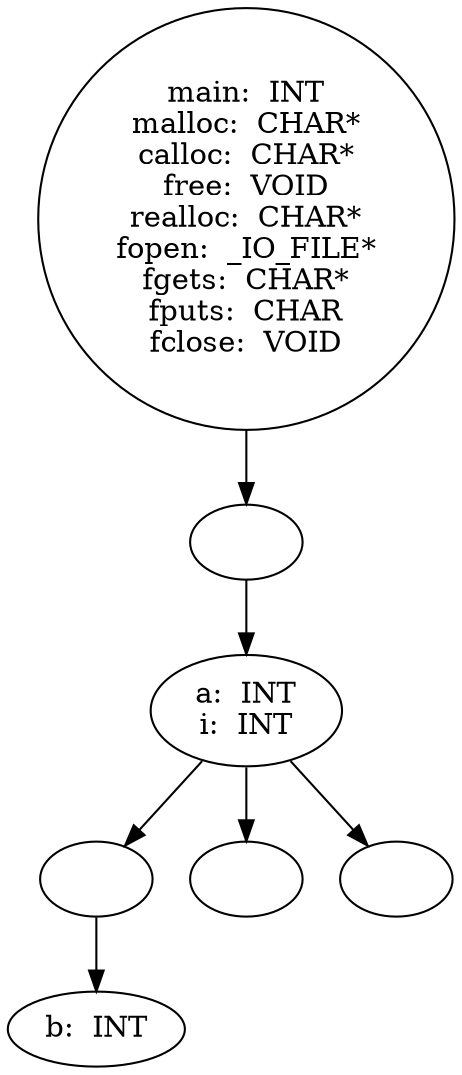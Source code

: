 digraph AST {
  "135951639877984" [label="main:  INT
malloc:  CHAR*
calloc:  CHAR*
free:  VOID
realloc:  CHAR*
fopen:  _IO_FILE*
fgets:  CHAR*
fputs:  CHAR
fclose:  VOID"];
  "135951639877984" -> "135951639877888";
  "135951639877888" [label=""];
  "135951639877888" -> "135951639875680";
  "135951639875680" [label="a:  INT
i:  INT"];
  "135951639875680" -> "135951639886816";
  "135951639875680" -> "135951639874720";
  "135951639875680" -> "135951639875920";
  "135951639886816" [label=""];
  "135951639886816" -> "135951639876304";
  "135951639876304" [label="b:  INT"];
  "135951639874720" [label=""];
  "135951639875920" [label=""];
}
